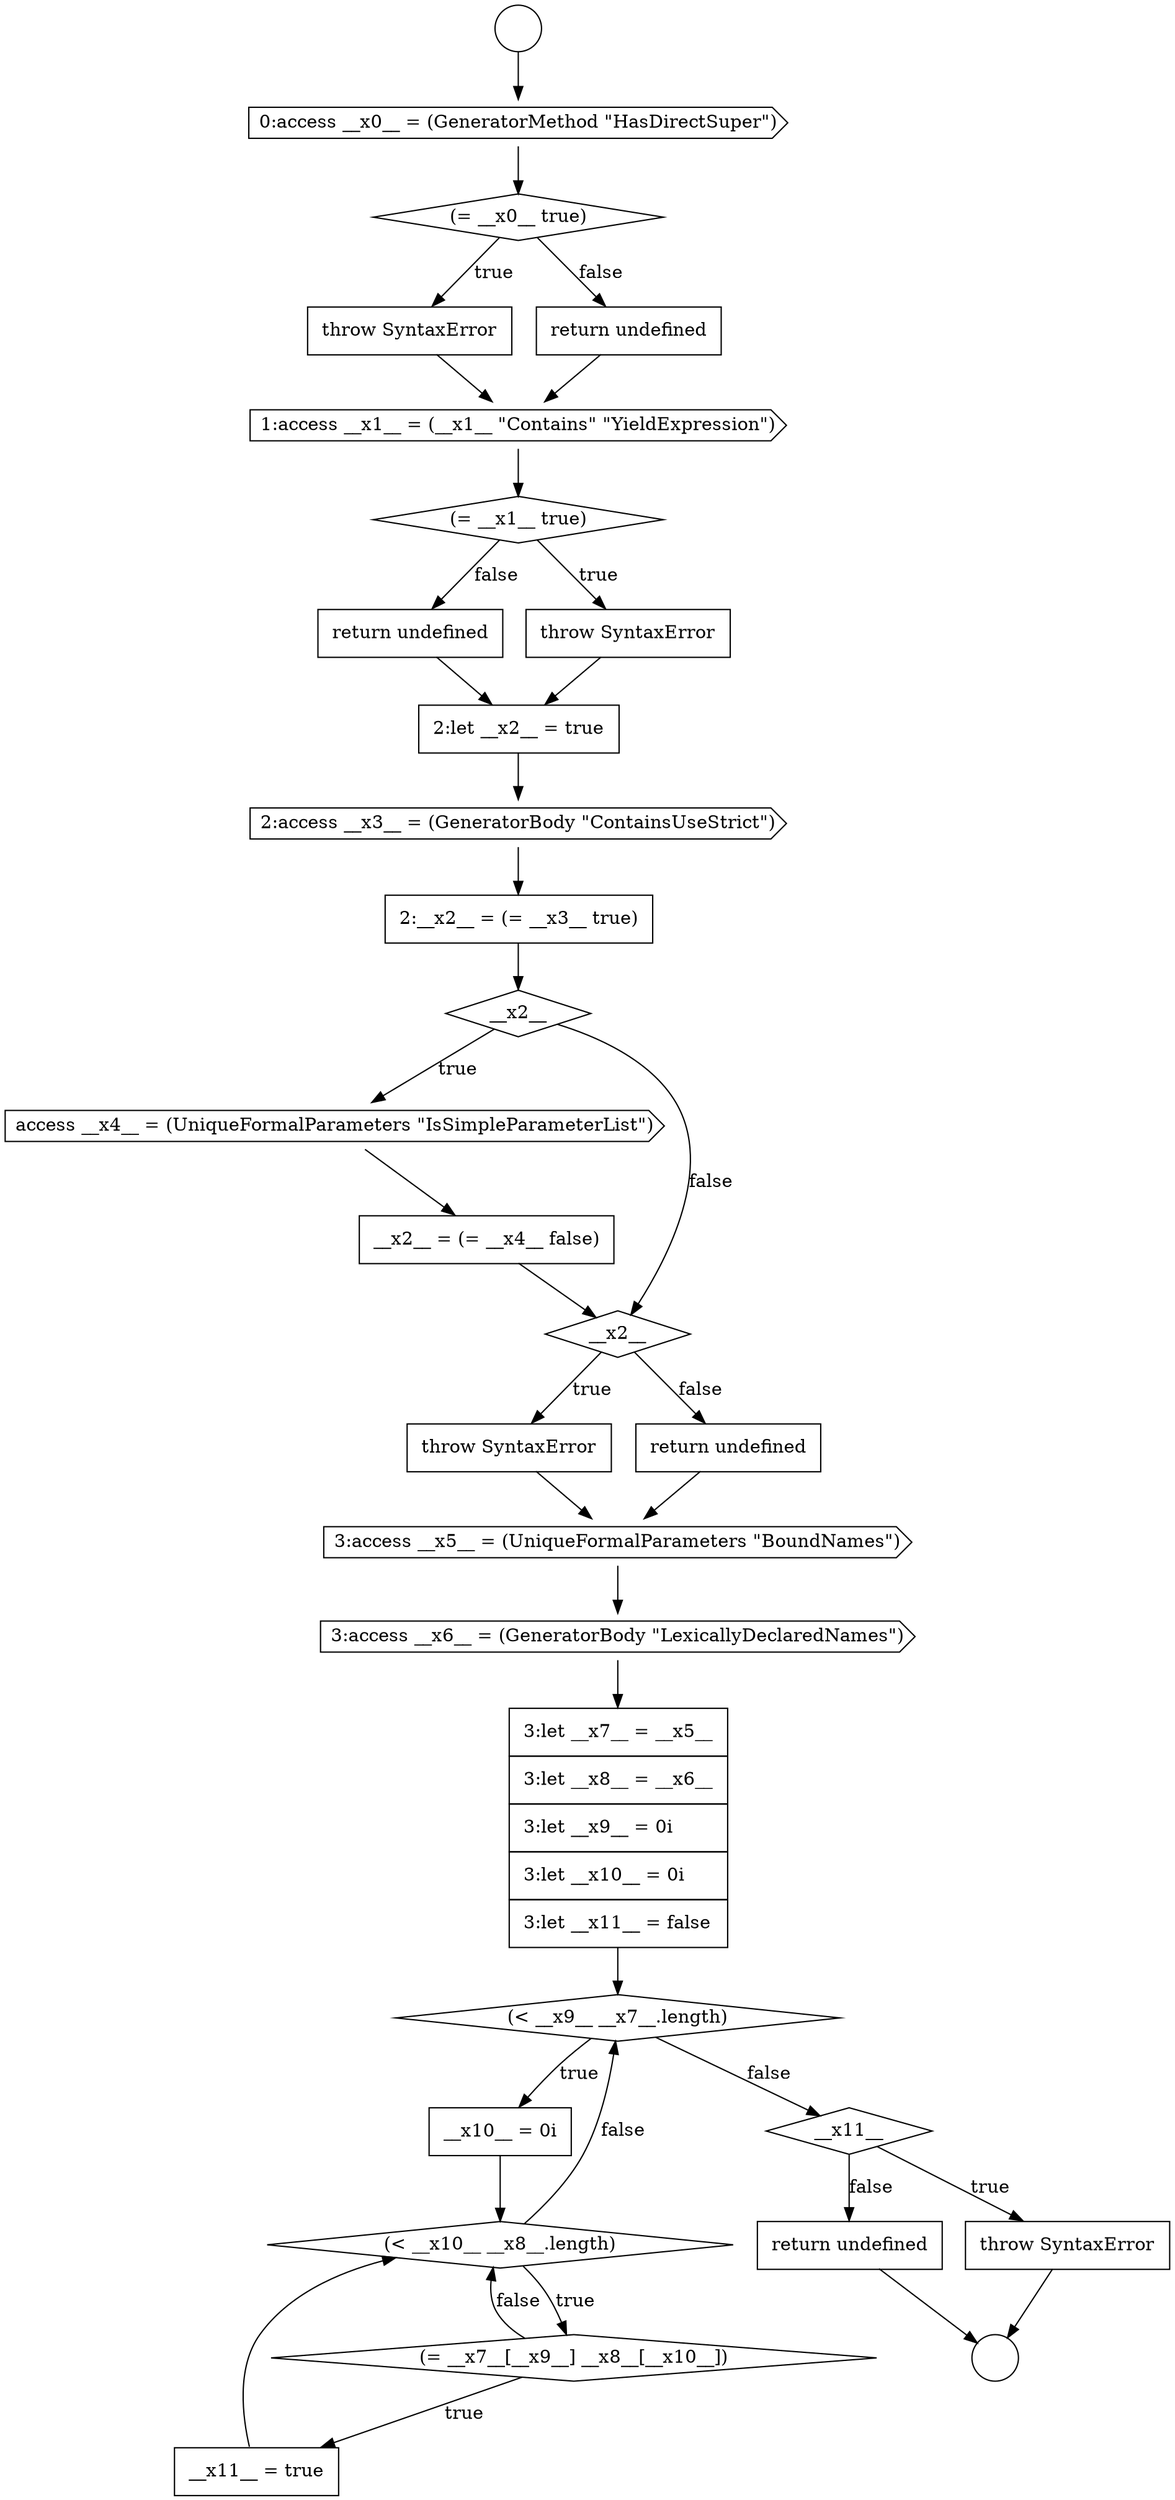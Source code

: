 digraph {
  node20409 [shape=none, margin=0, label=<<font color="black">
    <table border="0" cellborder="1" cellspacing="0" cellpadding="10">
      <tr><td align="left">2:__x2__ = (= __x3__ true)</td></tr>
    </table>
  </font>> color="black" fillcolor="white" style=filled]
  node20408 [shape=cds, label=<<font color="black">2:access __x3__ = (GeneratorBody &quot;ContainsUseStrict&quot;)</font>> color="black" fillcolor="white" style=filled]
  node20401 [shape=none, margin=0, label=<<font color="black">
    <table border="0" cellborder="1" cellspacing="0" cellpadding="10">
      <tr><td align="left">throw SyntaxError</td></tr>
    </table>
  </font>> color="black" fillcolor="white" style=filled]
  node20416 [shape=cds, label=<<font color="black">3:access __x5__ = (UniqueFormalParameters &quot;BoundNames&quot;)</font>> color="black" fillcolor="white" style=filled]
  node20412 [shape=none, margin=0, label=<<font color="black">
    <table border="0" cellborder="1" cellspacing="0" cellpadding="10">
      <tr><td align="left">__x2__ = (= __x4__ false)</td></tr>
    </table>
  </font>> color="black" fillcolor="white" style=filled]
  node20419 [shape=diamond, label=<<font color="black">(&lt; __x9__ __x7__.length)</font>> color="black" fillcolor="white" style=filled]
  node20411 [shape=cds, label=<<font color="black">access __x4__ = (UniqueFormalParameters &quot;IsSimpleParameterList&quot;)</font>> color="black" fillcolor="white" style=filled]
  node20403 [shape=cds, label=<<font color="black">1:access __x1__ = (__x1__ &quot;Contains&quot; &quot;YieldExpression&quot;)</font>> color="black" fillcolor="white" style=filled]
  node20423 [shape=none, margin=0, label=<<font color="black">
    <table border="0" cellborder="1" cellspacing="0" cellpadding="10">
      <tr><td align="left">__x11__ = true</td></tr>
    </table>
  </font>> color="black" fillcolor="white" style=filled]
  node20406 [shape=none, margin=0, label=<<font color="black">
    <table border="0" cellborder="1" cellspacing="0" cellpadding="10">
      <tr><td align="left">return undefined</td></tr>
    </table>
  </font>> color="black" fillcolor="white" style=filled]
  node20420 [shape=none, margin=0, label=<<font color="black">
    <table border="0" cellborder="1" cellspacing="0" cellpadding="10">
      <tr><td align="left">__x10__ = 0i</td></tr>
    </table>
  </font>> color="black" fillcolor="white" style=filled]
  node20414 [shape=none, margin=0, label=<<font color="black">
    <table border="0" cellborder="1" cellspacing="0" cellpadding="10">
      <tr><td align="left">throw SyntaxError</td></tr>
    </table>
  </font>> color="black" fillcolor="white" style=filled]
  node20425 [shape=none, margin=0, label=<<font color="black">
    <table border="0" cellborder="1" cellspacing="0" cellpadding="10">
      <tr><td align="left">throw SyntaxError</td></tr>
    </table>
  </font>> color="black" fillcolor="white" style=filled]
  node20397 [shape=circle label=" " color="black" fillcolor="white" style=filled]
  node20417 [shape=cds, label=<<font color="black">3:access __x6__ = (GeneratorBody &quot;LexicallyDeclaredNames&quot;)</font>> color="black" fillcolor="white" style=filled]
  node20404 [shape=diamond, label=<<font color="black">(= __x1__ true)</font>> color="black" fillcolor="white" style=filled]
  node20400 [shape=diamond, label=<<font color="black">(= __x0__ true)</font>> color="black" fillcolor="white" style=filled]
  node20405 [shape=none, margin=0, label=<<font color="black">
    <table border="0" cellborder="1" cellspacing="0" cellpadding="10">
      <tr><td align="left">throw SyntaxError</td></tr>
    </table>
  </font>> color="black" fillcolor="white" style=filled]
  node20413 [shape=diamond, label=<<font color="black">__x2__</font>> color="black" fillcolor="white" style=filled]
  node20418 [shape=none, margin=0, label=<<font color="black">
    <table border="0" cellborder="1" cellspacing="0" cellpadding="10">
      <tr><td align="left">3:let __x7__ = __x5__</td></tr>
      <tr><td align="left">3:let __x8__ = __x6__</td></tr>
      <tr><td align="left">3:let __x9__ = 0i</td></tr>
      <tr><td align="left">3:let __x10__ = 0i</td></tr>
      <tr><td align="left">3:let __x11__ = false</td></tr>
    </table>
  </font>> color="black" fillcolor="white" style=filled]
  node20402 [shape=none, margin=0, label=<<font color="black">
    <table border="0" cellborder="1" cellspacing="0" cellpadding="10">
      <tr><td align="left">return undefined</td></tr>
    </table>
  </font>> color="black" fillcolor="white" style=filled]
  node20424 [shape=diamond, label=<<font color="black">__x11__</font>> color="black" fillcolor="white" style=filled]
  node20399 [shape=cds, label=<<font color="black">0:access __x0__ = (GeneratorMethod &quot;HasDirectSuper&quot;)</font>> color="black" fillcolor="white" style=filled]
  node20422 [shape=diamond, label=<<font color="black">(= __x7__[__x9__] __x8__[__x10__])</font>> color="black" fillcolor="white" style=filled]
  node20415 [shape=none, margin=0, label=<<font color="black">
    <table border="0" cellborder="1" cellspacing="0" cellpadding="10">
      <tr><td align="left">return undefined</td></tr>
    </table>
  </font>> color="black" fillcolor="white" style=filled]
  node20426 [shape=none, margin=0, label=<<font color="black">
    <table border="0" cellborder="1" cellspacing="0" cellpadding="10">
      <tr><td align="left">return undefined</td></tr>
    </table>
  </font>> color="black" fillcolor="white" style=filled]
  node20398 [shape=circle label=" " color="black" fillcolor="white" style=filled]
  node20407 [shape=none, margin=0, label=<<font color="black">
    <table border="0" cellborder="1" cellspacing="0" cellpadding="10">
      <tr><td align="left">2:let __x2__ = true</td></tr>
    </table>
  </font>> color="black" fillcolor="white" style=filled]
  node20410 [shape=diamond, label=<<font color="black">__x2__</font>> color="black" fillcolor="white" style=filled]
  node20421 [shape=diamond, label=<<font color="black">(&lt; __x10__ __x8__.length)</font>> color="black" fillcolor="white" style=filled]
  node20424 -> node20425 [label=<<font color="black">true</font>> color="black"]
  node20424 -> node20426 [label=<<font color="black">false</font>> color="black"]
  node20426 -> node20398 [ color="black"]
  node20421 -> node20422 [label=<<font color="black">true</font>> color="black"]
  node20421 -> node20419 [label=<<font color="black">false</font>> color="black"]
  node20402 -> node20403 [ color="black"]
  node20406 -> node20407 [ color="black"]
  node20400 -> node20401 [label=<<font color="black">true</font>> color="black"]
  node20400 -> node20402 [label=<<font color="black">false</font>> color="black"]
  node20423 -> node20421 [ color="black"]
  node20422 -> node20423 [label=<<font color="black">true</font>> color="black"]
  node20422 -> node20421 [label=<<font color="black">false</font>> color="black"]
  node20414 -> node20416 [ color="black"]
  node20399 -> node20400 [ color="black"]
  node20401 -> node20403 [ color="black"]
  node20419 -> node20420 [label=<<font color="black">true</font>> color="black"]
  node20419 -> node20424 [label=<<font color="black">false</font>> color="black"]
  node20397 -> node20399 [ color="black"]
  node20417 -> node20418 [ color="black"]
  node20411 -> node20412 [ color="black"]
  node20409 -> node20410 [ color="black"]
  node20405 -> node20407 [ color="black"]
  node20415 -> node20416 [ color="black"]
  node20413 -> node20414 [label=<<font color="black">true</font>> color="black"]
  node20413 -> node20415 [label=<<font color="black">false</font>> color="black"]
  node20418 -> node20419 [ color="black"]
  node20420 -> node20421 [ color="black"]
  node20404 -> node20405 [label=<<font color="black">true</font>> color="black"]
  node20404 -> node20406 [label=<<font color="black">false</font>> color="black"]
  node20410 -> node20411 [label=<<font color="black">true</font>> color="black"]
  node20410 -> node20413 [label=<<font color="black">false</font>> color="black"]
  node20407 -> node20408 [ color="black"]
  node20416 -> node20417 [ color="black"]
  node20408 -> node20409 [ color="black"]
  node20403 -> node20404 [ color="black"]
  node20412 -> node20413 [ color="black"]
  node20425 -> node20398 [ color="black"]
}
